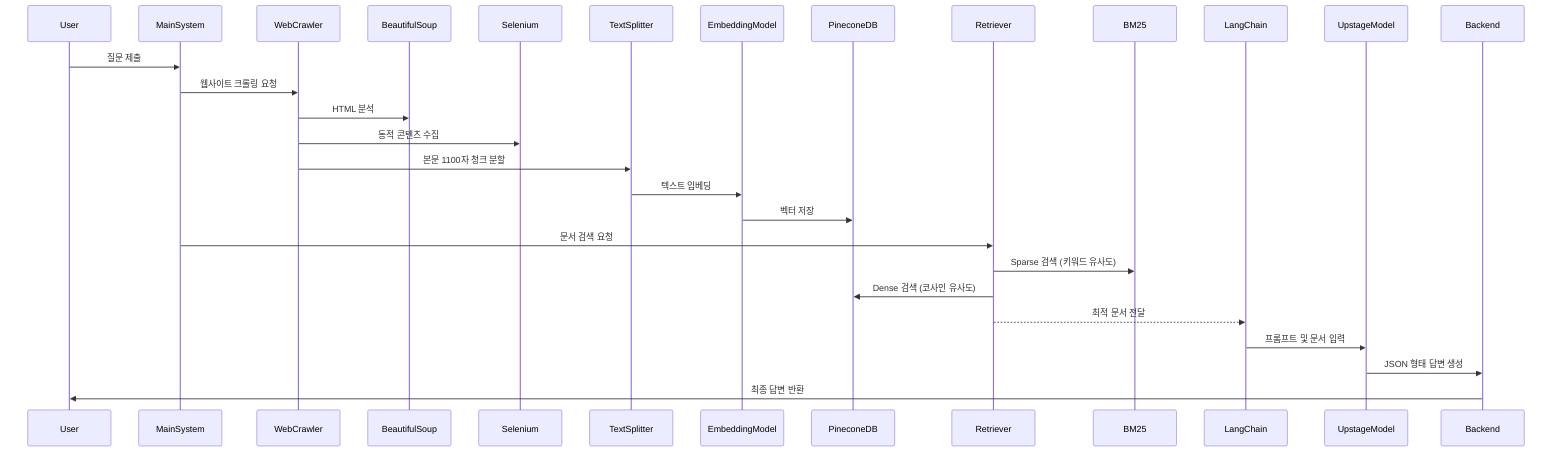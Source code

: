 sequenceDiagram
    participant User
    participant MainSystem
    participant WebCrawler
    participant BeautifulSoup
    participant Selenium
    participant TextSplitter
    participant EmbeddingModel
    participant PineconeDB
    participant Retriever
    participant BM25
    participant LangChain
    participant UpstageModel
    participant Backend

    User->>MainSystem: 질문 제출
    MainSystem->>WebCrawler: 웹사이트 크롤링 요청
    WebCrawler->>BeautifulSoup: HTML 분석
    WebCrawler->>Selenium: 동적 콘텐츠 수집
    WebCrawler->>TextSplitter: 본문 1100자 청크 분할
    TextSplitter->>EmbeddingModel: 텍스트 임베딩
    EmbeddingModel->>PineconeDB: 벡터 저장

    MainSystem->>Retriever: 문서 검색 요청
    Retriever->>BM25: Sparse 검색 (키워드 유사도)
    Retriever->>PineconeDB: Dense 검색 (코사인 유사도)
    
    Retriever-->>LangChain: 최적 문서 전달
    LangChain->>UpstageModel: 프롬프트 및 문서 입력
    UpstageModel->>Backend: JSON 형태 답변 생성
    Backend->>User: 최종 답변 반환